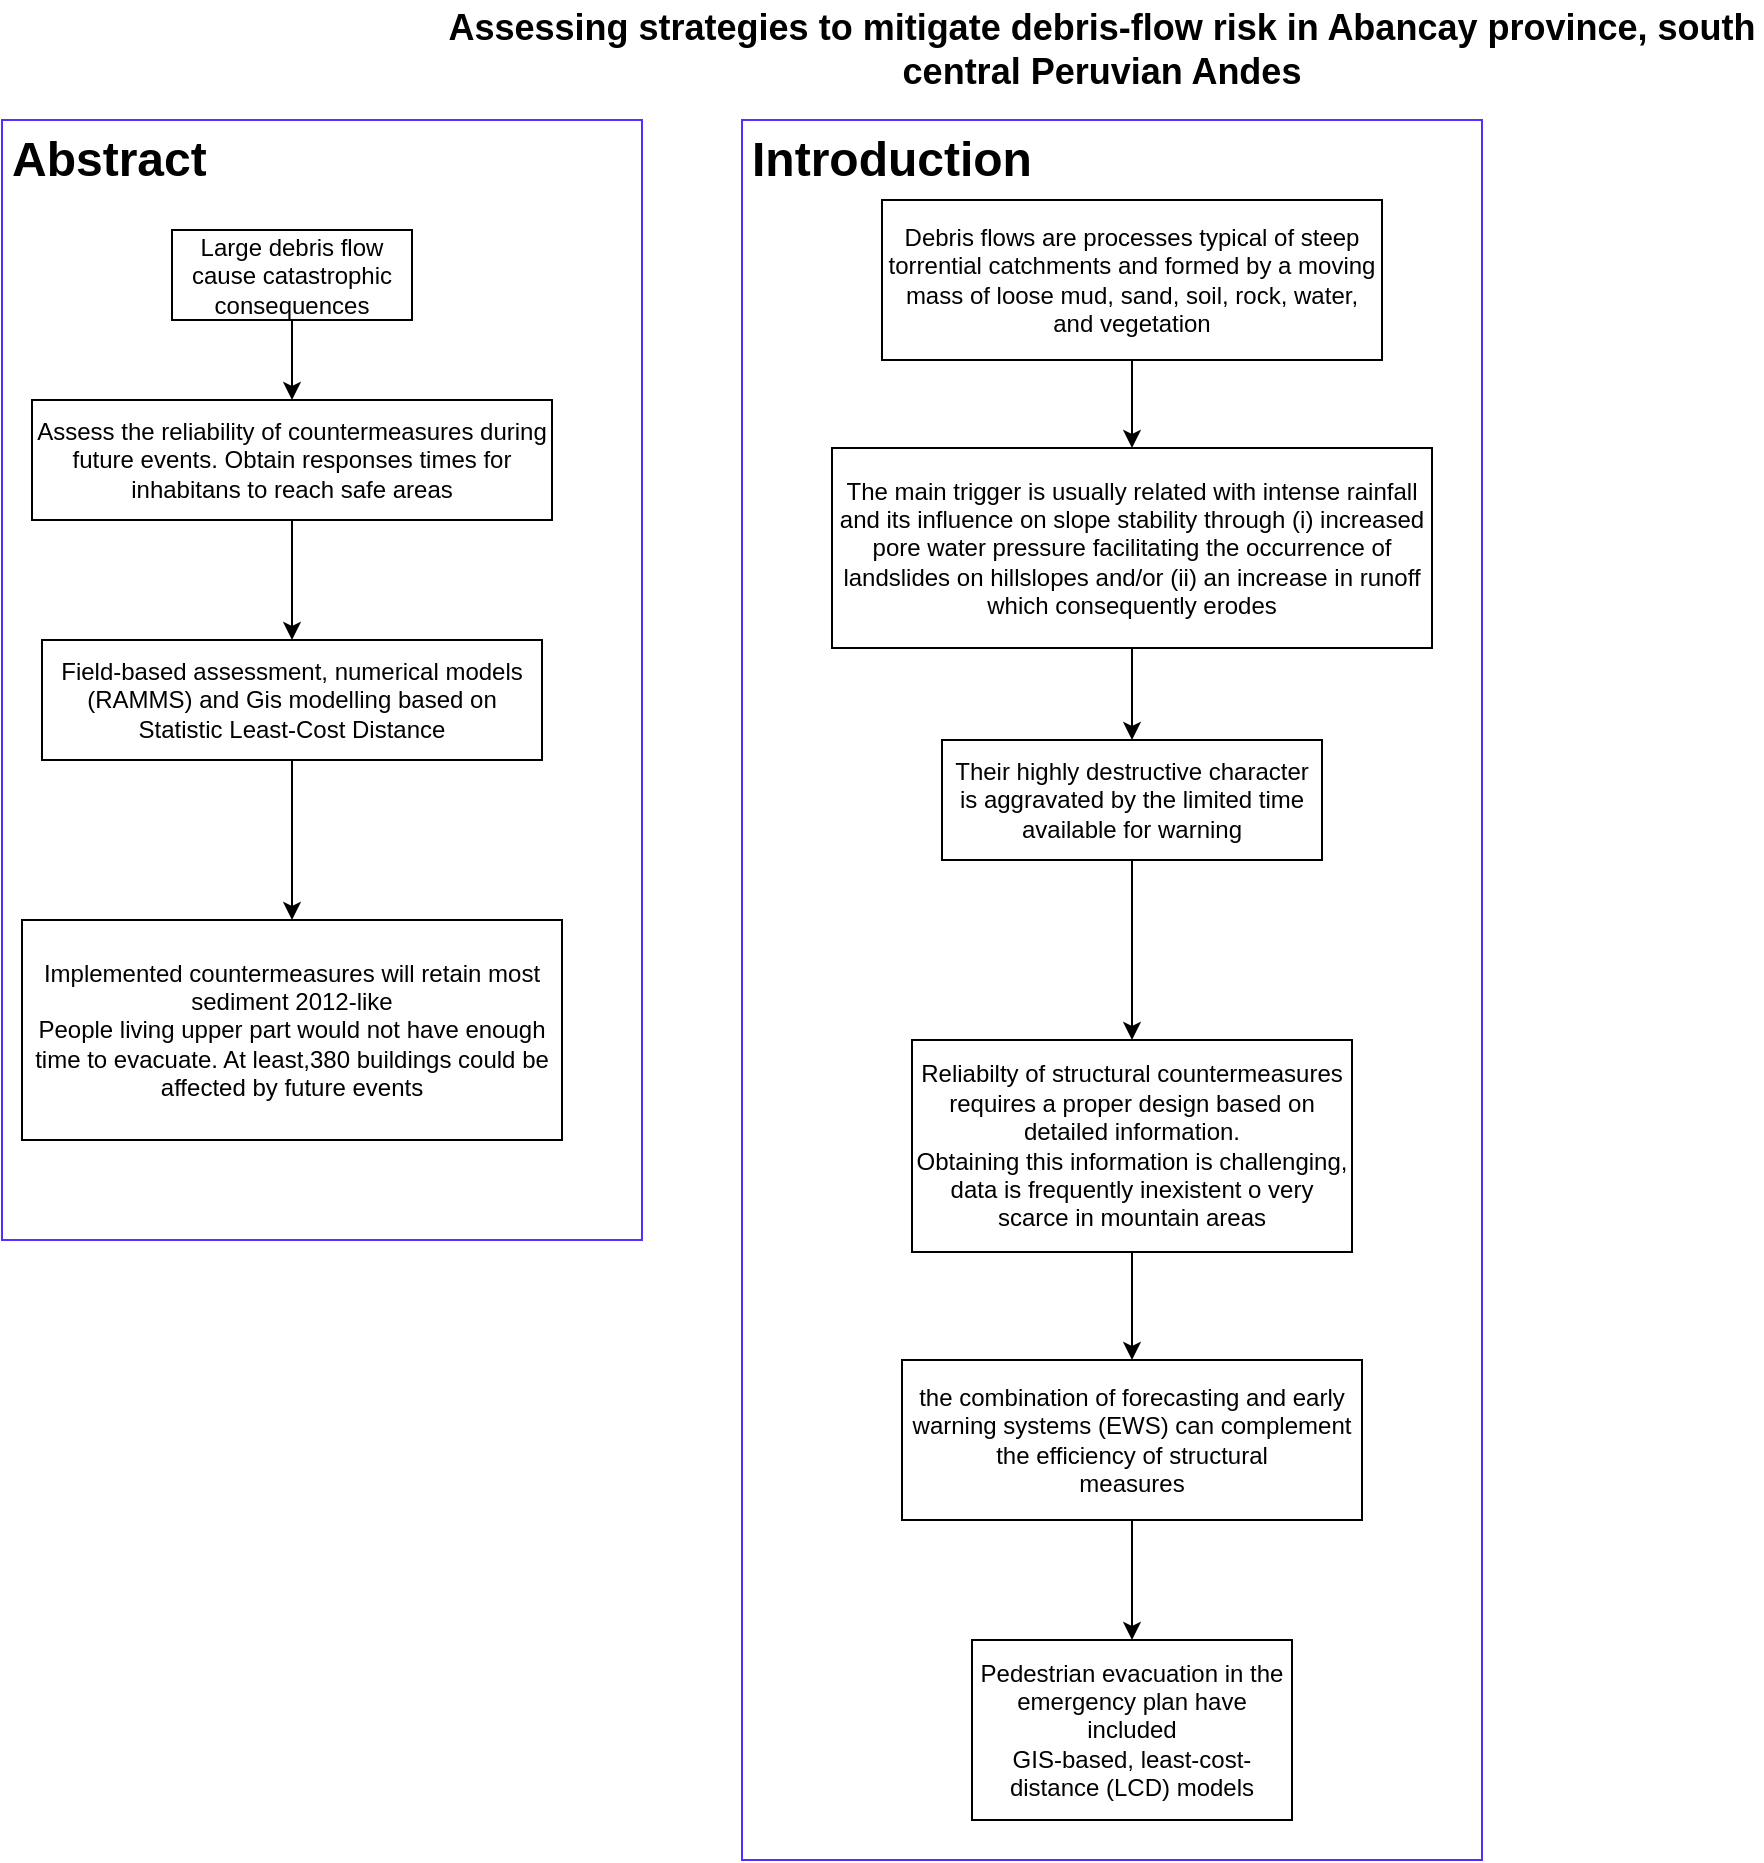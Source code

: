 <mxfile version="13.7.6" type="github"><diagram id="wpLm4l1lKHVmqFgt216w" name="Page-1"><mxGraphModel dx="2170" dy="1125" grid="1" gridSize="10" guides="1" tooltips="1" connect="1" arrows="1" fold="1" page="1" pageScale="1" pageWidth="1654" pageHeight="1169" math="0" shadow="0"><root><mxCell id="0"/><mxCell id="1" parent="0"/><mxCell id="3TEdLir0zmrE2x2ZRdDf-4" value="&lt;h1&gt;Abstract&lt;/h1&gt;" style="text;html=1;fillColor=none;spacing=5;spacingTop=-20;whiteSpace=wrap;overflow=hidden;rounded=0;strokeColor=#5330FF;" parent="1" vertex="1"><mxGeometry x="40" y="90" width="320" height="560" as="geometry"/></mxCell><mxCell id="3TEdLir0zmrE2x2ZRdDf-2" value="&lt;h1&gt;Introduction&lt;/h1&gt;" style="text;html=1;fillColor=none;spacing=5;spacingTop=-20;whiteSpace=wrap;overflow=hidden;rounded=0;strokeColor=#5330FF;" parent="1" vertex="1"><mxGeometry x="410" y="90" width="370" height="870" as="geometry"/></mxCell><mxCell id="fSxVsInOuan3p5r798gy-6" value="" style="edgeStyle=orthogonalEdgeStyle;rounded=0;orthogonalLoop=1;jettySize=auto;html=1;" parent="1" source="5baozU0yPbvPERcWP2Hg-1" target="Ouj066mRsgByMyt-P1Th-1" edge="1"><mxGeometry relative="1" as="geometry"/></mxCell><mxCell id="5baozU0yPbvPERcWP2Hg-1" value="Large debris flow cause catastrophic consequences" style="rounded=0;whiteSpace=wrap;html=1;" parent="1" vertex="1"><mxGeometry x="125" y="145" width="120" height="45" as="geometry"/></mxCell><mxCell id="5baozU0yPbvPERcWP2Hg-2" value="&lt;div style=&quot;font-size: 18px&quot;&gt;&lt;font style=&quot;font-size: 18px&quot;&gt;&lt;b&gt;Assessing strategies to mitigate debris-flow risk in Abancay province,&amp;nbsp;&lt;/b&gt;&lt;/font&gt;&lt;b&gt;south central Peruvian Andes&lt;/b&gt;&lt;/div&gt;" style="text;html=1;strokeColor=none;fillColor=none;align=center;verticalAlign=middle;whiteSpace=wrap;rounded=0;" parent="1" vertex="1"><mxGeometry x="260" y="30" width="660" height="50" as="geometry"/></mxCell><mxCell id="fSxVsInOuan3p5r798gy-10" value="" style="edgeStyle=orthogonalEdgeStyle;rounded=0;orthogonalLoop=1;jettySize=auto;html=1;" parent="1" source="Ouj066mRsgByMyt-P1Th-1" target="Ouj066mRsgByMyt-P1Th-2" edge="1"><mxGeometry relative="1" as="geometry"/></mxCell><mxCell id="Ouj066mRsgByMyt-P1Th-1" value="Assess the reliability of countermeasures during future events. Obtain responses times for inhabitans to reach safe areas" style="rounded=0;whiteSpace=wrap;html=1;" parent="1" vertex="1"><mxGeometry x="55.0" y="230" width="260" height="60" as="geometry"/></mxCell><mxCell id="fSxVsInOuan3p5r798gy-11" value="" style="edgeStyle=orthogonalEdgeStyle;rounded=0;orthogonalLoop=1;jettySize=auto;html=1;" parent="1" source="Ouj066mRsgByMyt-P1Th-2" target="Ouj066mRsgByMyt-P1Th-3" edge="1"><mxGeometry relative="1" as="geometry"/></mxCell><mxCell id="Ouj066mRsgByMyt-P1Th-2" value="Field-based assessment, numerical models (RAMMS) and Gis modelling based on Statistic Least-Cost Distance" style="rounded=0;whiteSpace=wrap;html=1;" parent="1" vertex="1"><mxGeometry x="60.0" y="350" width="250" height="60" as="geometry"/></mxCell><mxCell id="Ouj066mRsgByMyt-P1Th-3" value="Implemented countermeasures will retain most sediment 2012-like&lt;br&gt;People living upper part would not have enough time to evacuate. At least,380 buildings could be affected by future events" style="rounded=0;whiteSpace=wrap;html=1;" parent="1" vertex="1"><mxGeometry x="50.0" y="490" width="270" height="110" as="geometry"/></mxCell><mxCell id="fSxVsInOuan3p5r798gy-13" value="" style="edgeStyle=orthogonalEdgeStyle;rounded=0;orthogonalLoop=1;jettySize=auto;html=1;" parent="1" source="Ouj066mRsgByMyt-P1Th-4" target="Ouj066mRsgByMyt-P1Th-5" edge="1"><mxGeometry relative="1" as="geometry"/></mxCell><mxCell id="Ouj066mRsgByMyt-P1Th-4" value="&lt;div&gt;&lt;span&gt;Debris flows are processes typical of steep torrential catchments and&amp;nbsp;&lt;/span&gt;&lt;span&gt;formed by a moving mass of loose mud, sand, soil, rock, water, and vegetation&lt;/span&gt;&lt;/div&gt;" style="rounded=0;whiteSpace=wrap;html=1;" parent="1" vertex="1"><mxGeometry x="480" y="130" width="250" height="80" as="geometry"/></mxCell><mxCell id="fSxVsInOuan3p5r798gy-15" value="" style="edgeStyle=orthogonalEdgeStyle;rounded=0;orthogonalLoop=1;jettySize=auto;html=1;" parent="1" source="Ouj066mRsgByMyt-P1Th-5" target="Ouj066mRsgByMyt-P1Th-6" edge="1"><mxGeometry relative="1" as="geometry"/></mxCell><mxCell id="Ouj066mRsgByMyt-P1Th-5" value="&lt;div&gt;The main trigger is usually related with intense rainfall and its influence&amp;nbsp;&lt;span&gt;on slope stability through (i) increased pore water pressure facilitating&amp;nbsp;&lt;/span&gt;&lt;span&gt;the occurrence of landslides on hillslopes&lt;/span&gt;&lt;span&gt;&amp;nbsp;and/or (ii) an increase in runoff which consequently erodes&lt;/span&gt;&lt;/div&gt;" style="rounded=0;whiteSpace=wrap;html=1;" parent="1" vertex="1"><mxGeometry x="455" y="254" width="300" height="100" as="geometry"/></mxCell><mxCell id="fSxVsInOuan3p5r798gy-16" value="" style="edgeStyle=orthogonalEdgeStyle;rounded=0;orthogonalLoop=1;jettySize=auto;html=1;" parent="1" source="Ouj066mRsgByMyt-P1Th-6" target="Ouj066mRsgByMyt-P1Th-7" edge="1"><mxGeometry relative="1" as="geometry"/></mxCell><mxCell id="Ouj066mRsgByMyt-P1Th-6" value="&lt;div&gt;Their highly destructive character is aggravated&amp;nbsp;&lt;span&gt;by the limited time available for warning&lt;/span&gt;&lt;/div&gt;" style="rounded=0;whiteSpace=wrap;html=1;" parent="1" vertex="1"><mxGeometry x="510" y="400" width="190" height="60" as="geometry"/></mxCell><mxCell id="fSxVsInOuan3p5r798gy-17" value="" style="edgeStyle=orthogonalEdgeStyle;rounded=0;orthogonalLoop=1;jettySize=auto;html=1;" parent="1" source="Ouj066mRsgByMyt-P1Th-7" target="Ouj066mRsgByMyt-P1Th-8" edge="1"><mxGeometry relative="1" as="geometry"/></mxCell><mxCell id="Ouj066mRsgByMyt-P1Th-7" value="Reliabilty of structural countermeasures requires a proper design based on detailed information.&lt;br&gt;Obtaining this information is challenging, data is frequently inexistent o very scarce in mountain areas" style="rounded=0;whiteSpace=wrap;html=1;" parent="1" vertex="1"><mxGeometry x="495" y="550" width="220" height="106" as="geometry"/></mxCell><mxCell id="fSxVsInOuan3p5r798gy-18" value="" style="edgeStyle=orthogonalEdgeStyle;rounded=0;orthogonalLoop=1;jettySize=auto;html=1;" parent="1" source="Ouj066mRsgByMyt-P1Th-8" target="3TEdLir0zmrE2x2ZRdDf-1" edge="1"><mxGeometry relative="1" as="geometry"/></mxCell><mxCell id="Ouj066mRsgByMyt-P1Th-8" value="&lt;div&gt;the combination of forecasting and early&lt;/div&gt;&lt;div&gt;warning systems (EWS) can complement the efficiency of structural&lt;/div&gt;&lt;div&gt;measures&lt;/div&gt;" style="rounded=0;whiteSpace=wrap;html=1;" parent="1" vertex="1"><mxGeometry x="490" y="710" width="230" height="80" as="geometry"/></mxCell><mxCell id="3TEdLir0zmrE2x2ZRdDf-1" value="&lt;div&gt;&lt;span&gt;Pedestrian evacuation in the emergency plan have included&lt;/span&gt;&lt;br&gt;&lt;/div&gt;&lt;div&gt;GIS-based, least-cost-distance (LCD) models&lt;/div&gt;" style="rounded=0;whiteSpace=wrap;html=1;" parent="1" vertex="1"><mxGeometry x="525" y="850" width="160" height="90" as="geometry"/></mxCell></root></mxGraphModel></diagram></mxfile>